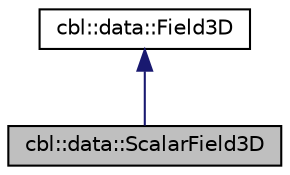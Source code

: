 digraph "cbl::data::ScalarField3D"
{
  edge [fontname="Helvetica",fontsize="10",labelfontname="Helvetica",labelfontsize="10"];
  node [fontname="Helvetica",fontsize="10",shape=record];
  Node2 [label="cbl::data::ScalarField3D",height=0.2,width=0.4,color="black", fillcolor="grey75", style="filled", fontcolor="black"];
  Node3 -> Node2 [dir="back",color="midnightblue",fontsize="10",style="solid",fontname="Helvetica"];
  Node3 [label="cbl::data::Field3D",height=0.2,width=0.4,color="black", fillcolor="white", style="filled",URL="$de/d92/classcbl_1_1data_1_1Field3D.html",tooltip="The class Field3D. "];
}
